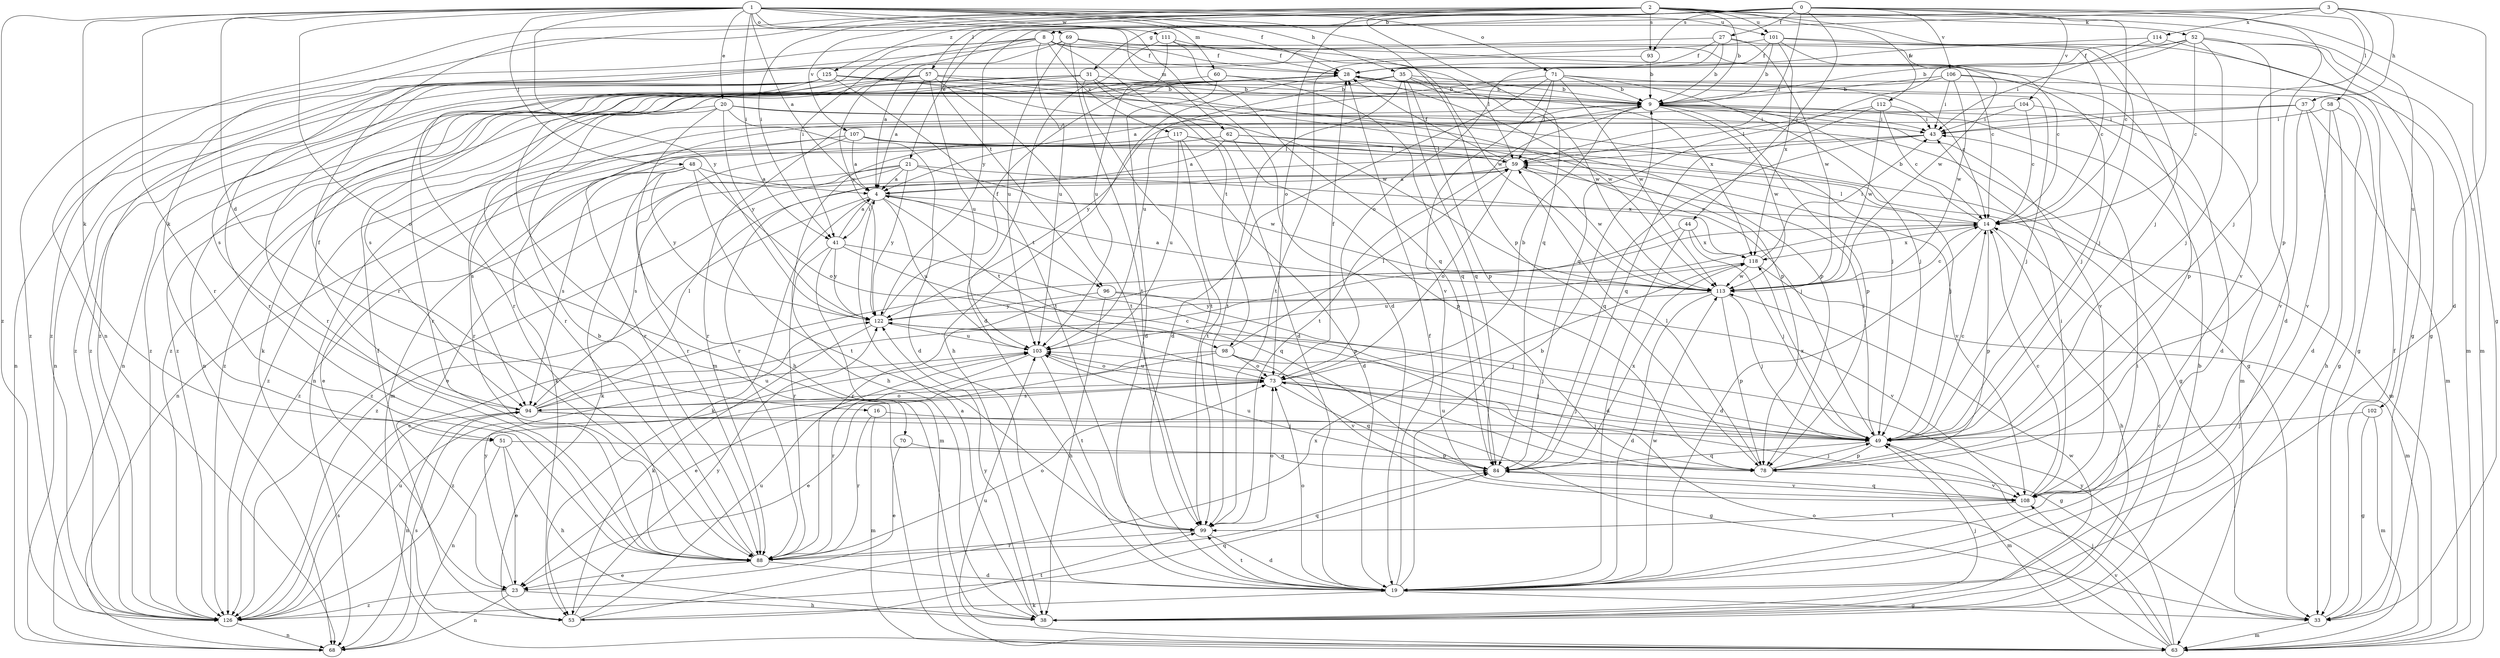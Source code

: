 strict digraph  {
0;
1;
2;
3;
4;
8;
9;
14;
16;
19;
20;
21;
23;
27;
28;
31;
33;
35;
37;
38;
41;
43;
44;
48;
49;
51;
52;
53;
57;
58;
59;
60;
62;
63;
68;
69;
70;
71;
73;
78;
84;
88;
93;
94;
96;
98;
99;
101;
102;
103;
104;
106;
107;
108;
111;
112;
113;
114;
117;
118;
122;
125;
126;
0 -> 8  [label=b];
0 -> 14  [label=c];
0 -> 27  [label=f];
0 -> 31  [label=g];
0 -> 44  [label=j];
0 -> 51  [label=k];
0 -> 57  [label=l];
0 -> 58  [label=l];
0 -> 59  [label=l];
0 -> 78  [label=p];
0 -> 93  [label=s];
0 -> 104  [label=v];
0 -> 106  [label=v];
0 -> 125  [label=z];
1 -> 4  [label=a];
1 -> 16  [label=d];
1 -> 19  [label=d];
1 -> 20  [label=e];
1 -> 28  [label=f];
1 -> 35  [label=h];
1 -> 41  [label=i];
1 -> 48  [label=j];
1 -> 51  [label=k];
1 -> 60  [label=m];
1 -> 62  [label=m];
1 -> 69  [label=o];
1 -> 70  [label=o];
1 -> 71  [label=o];
1 -> 78  [label=p];
1 -> 88  [label=r];
1 -> 101  [label=u];
1 -> 111  [label=w];
1 -> 122  [label=y];
1 -> 126  [label=z];
2 -> 9  [label=b];
2 -> 33  [label=g];
2 -> 41  [label=i];
2 -> 49  [label=j];
2 -> 52  [label=k];
2 -> 68  [label=n];
2 -> 73  [label=o];
2 -> 84  [label=q];
2 -> 88  [label=r];
2 -> 93  [label=s];
2 -> 96  [label=t];
2 -> 101  [label=u];
2 -> 102  [label=u];
2 -> 107  [label=v];
2 -> 112  [label=w];
3 -> 19  [label=d];
3 -> 21  [label=e];
3 -> 37  [label=h];
3 -> 49  [label=j];
3 -> 114  [label=x];
3 -> 122  [label=y];
4 -> 14  [label=c];
4 -> 41  [label=i];
4 -> 53  [label=k];
4 -> 96  [label=t];
4 -> 98  [label=t];
4 -> 103  [label=u];
4 -> 126  [label=z];
8 -> 28  [label=f];
8 -> 41  [label=i];
8 -> 59  [label=l];
8 -> 88  [label=r];
8 -> 98  [label=t];
8 -> 103  [label=u];
8 -> 108  [label=v];
8 -> 117  [label=x];
8 -> 122  [label=y];
8 -> 126  [label=z];
9 -> 43  [label=i];
9 -> 63  [label=m];
9 -> 68  [label=n];
9 -> 78  [label=p];
9 -> 99  [label=t];
9 -> 108  [label=v];
9 -> 113  [label=w];
9 -> 122  [label=y];
14 -> 9  [label=b];
14 -> 19  [label=d];
14 -> 38  [label=h];
14 -> 59  [label=l];
14 -> 78  [label=p];
14 -> 118  [label=x];
16 -> 49  [label=j];
16 -> 63  [label=m];
16 -> 88  [label=r];
19 -> 9  [label=b];
19 -> 28  [label=f];
19 -> 33  [label=g];
19 -> 43  [label=i];
19 -> 53  [label=k];
19 -> 73  [label=o];
19 -> 99  [label=t];
19 -> 113  [label=w];
20 -> 19  [label=d];
20 -> 33  [label=g];
20 -> 38  [label=h];
20 -> 43  [label=i];
20 -> 88  [label=r];
20 -> 122  [label=y];
20 -> 126  [label=z];
21 -> 4  [label=a];
21 -> 23  [label=e];
21 -> 94  [label=s];
21 -> 113  [label=w];
21 -> 118  [label=x];
21 -> 122  [label=y];
21 -> 126  [label=z];
23 -> 38  [label=h];
23 -> 68  [label=n];
23 -> 122  [label=y];
23 -> 126  [label=z];
27 -> 9  [label=b];
27 -> 28  [label=f];
27 -> 49  [label=j];
27 -> 73  [label=o];
27 -> 113  [label=w];
27 -> 126  [label=z];
28 -> 9  [label=b];
28 -> 33  [label=g];
28 -> 38  [label=h];
28 -> 49  [label=j];
28 -> 63  [label=m];
28 -> 68  [label=n];
28 -> 113  [label=w];
31 -> 9  [label=b];
31 -> 19  [label=d];
31 -> 53  [label=k];
31 -> 68  [label=n];
31 -> 78  [label=p];
31 -> 99  [label=t];
31 -> 126  [label=z];
33 -> 28  [label=f];
33 -> 63  [label=m];
35 -> 9  [label=b];
35 -> 78  [label=p];
35 -> 84  [label=q];
35 -> 88  [label=r];
35 -> 99  [label=t];
35 -> 103  [label=u];
35 -> 113  [label=w];
35 -> 118  [label=x];
35 -> 126  [label=z];
37 -> 19  [label=d];
37 -> 43  [label=i];
37 -> 63  [label=m];
37 -> 88  [label=r];
37 -> 108  [label=v];
38 -> 4  [label=a];
38 -> 9  [label=b];
38 -> 14  [label=c];
38 -> 49  [label=j];
38 -> 113  [label=w];
38 -> 122  [label=y];
41 -> 4  [label=a];
41 -> 63  [label=m];
41 -> 78  [label=p];
41 -> 84  [label=q];
41 -> 88  [label=r];
41 -> 122  [label=y];
43 -> 59  [label=l];
43 -> 84  [label=q];
43 -> 88  [label=r];
44 -> 19  [label=d];
44 -> 49  [label=j];
44 -> 88  [label=r];
44 -> 118  [label=x];
48 -> 4  [label=a];
48 -> 23  [label=e];
48 -> 53  [label=k];
48 -> 73  [label=o];
48 -> 94  [label=s];
48 -> 99  [label=t];
48 -> 122  [label=y];
49 -> 14  [label=c];
49 -> 59  [label=l];
49 -> 63  [label=m];
49 -> 78  [label=p];
49 -> 84  [label=q];
49 -> 118  [label=x];
51 -> 23  [label=e];
51 -> 38  [label=h];
51 -> 68  [label=n];
51 -> 84  [label=q];
52 -> 9  [label=b];
52 -> 14  [label=c];
52 -> 19  [label=d];
52 -> 28  [label=f];
52 -> 33  [label=g];
52 -> 49  [label=j];
52 -> 63  [label=m];
52 -> 84  [label=q];
53 -> 28  [label=f];
53 -> 99  [label=t];
53 -> 103  [label=u];
53 -> 118  [label=x];
53 -> 122  [label=y];
57 -> 4  [label=a];
57 -> 9  [label=b];
57 -> 68  [label=n];
57 -> 78  [label=p];
57 -> 88  [label=r];
57 -> 99  [label=t];
57 -> 103  [label=u];
57 -> 126  [label=z];
58 -> 33  [label=g];
58 -> 38  [label=h];
58 -> 43  [label=i];
58 -> 108  [label=v];
59 -> 4  [label=a];
59 -> 28  [label=f];
59 -> 73  [label=o];
59 -> 108  [label=v];
59 -> 113  [label=w];
59 -> 126  [label=z];
60 -> 9  [label=b];
60 -> 19  [label=d];
60 -> 84  [label=q];
60 -> 126  [label=z];
62 -> 4  [label=a];
62 -> 49  [label=j];
62 -> 59  [label=l];
62 -> 63  [label=m];
62 -> 68  [label=n];
62 -> 78  [label=p];
63 -> 49  [label=j];
63 -> 73  [label=o];
63 -> 103  [label=u];
63 -> 108  [label=v];
63 -> 122  [label=y];
68 -> 94  [label=s];
69 -> 4  [label=a];
69 -> 14  [label=c];
69 -> 28  [label=f];
69 -> 88  [label=r];
69 -> 99  [label=t];
69 -> 103  [label=u];
69 -> 113  [label=w];
70 -> 23  [label=e];
70 -> 78  [label=p];
71 -> 4  [label=a];
71 -> 9  [label=b];
71 -> 14  [label=c];
71 -> 19  [label=d];
71 -> 49  [label=j];
71 -> 59  [label=l];
71 -> 108  [label=v];
71 -> 113  [label=w];
73 -> 9  [label=b];
73 -> 23  [label=e];
73 -> 28  [label=f];
73 -> 33  [label=g];
73 -> 49  [label=j];
73 -> 84  [label=q];
73 -> 94  [label=s];
73 -> 103  [label=u];
78 -> 49  [label=j];
78 -> 59  [label=l];
78 -> 103  [label=u];
78 -> 108  [label=v];
84 -> 103  [label=u];
84 -> 108  [label=v];
84 -> 118  [label=x];
88 -> 9  [label=b];
88 -> 19  [label=d];
88 -> 23  [label=e];
88 -> 73  [label=o];
88 -> 84  [label=q];
93 -> 9  [label=b];
93 -> 99  [label=t];
94 -> 14  [label=c];
94 -> 28  [label=f];
94 -> 33  [label=g];
94 -> 49  [label=j];
94 -> 59  [label=l];
94 -> 68  [label=n];
94 -> 73  [label=o];
94 -> 103  [label=u];
96 -> 38  [label=h];
96 -> 49  [label=j];
96 -> 108  [label=v];
96 -> 122  [label=y];
98 -> 23  [label=e];
98 -> 49  [label=j];
98 -> 59  [label=l];
98 -> 73  [label=o];
98 -> 108  [label=v];
98 -> 126  [label=z];
99 -> 19  [label=d];
99 -> 73  [label=o];
99 -> 88  [label=r];
101 -> 9  [label=b];
101 -> 14  [label=c];
101 -> 28  [label=f];
101 -> 63  [label=m];
101 -> 113  [label=w];
101 -> 118  [label=x];
101 -> 126  [label=z];
102 -> 33  [label=g];
102 -> 49  [label=j];
102 -> 63  [label=m];
103 -> 73  [label=o];
103 -> 88  [label=r];
103 -> 99  [label=t];
104 -> 14  [label=c];
104 -> 19  [label=d];
104 -> 43  [label=i];
104 -> 88  [label=r];
106 -> 9  [label=b];
106 -> 43  [label=i];
106 -> 49  [label=j];
106 -> 78  [label=p];
106 -> 94  [label=s];
106 -> 113  [label=w];
107 -> 4  [label=a];
107 -> 49  [label=j];
107 -> 53  [label=k];
107 -> 59  [label=l];
107 -> 63  [label=m];
107 -> 88  [label=r];
107 -> 94  [label=s];
108 -> 14  [label=c];
108 -> 43  [label=i];
108 -> 84  [label=q];
108 -> 99  [label=t];
111 -> 14  [label=c];
111 -> 19  [label=d];
111 -> 28  [label=f];
111 -> 84  [label=q];
111 -> 103  [label=u];
112 -> 14  [label=c];
112 -> 43  [label=i];
112 -> 59  [label=l];
112 -> 84  [label=q];
112 -> 113  [label=w];
113 -> 4  [label=a];
113 -> 14  [label=c];
113 -> 19  [label=d];
113 -> 49  [label=j];
113 -> 78  [label=p];
113 -> 122  [label=y];
114 -> 28  [label=f];
114 -> 33  [label=g];
114 -> 43  [label=i];
117 -> 19  [label=d];
117 -> 33  [label=g];
117 -> 38  [label=h];
117 -> 59  [label=l];
117 -> 99  [label=t];
117 -> 103  [label=u];
117 -> 126  [label=z];
118 -> 43  [label=i];
118 -> 63  [label=m];
118 -> 103  [label=u];
118 -> 113  [label=w];
122 -> 28  [label=f];
122 -> 49  [label=j];
122 -> 53  [label=k];
122 -> 103  [label=u];
125 -> 9  [label=b];
125 -> 49  [label=j];
125 -> 68  [label=n];
125 -> 88  [label=r];
125 -> 94  [label=s];
125 -> 99  [label=t];
125 -> 113  [label=w];
125 -> 126  [label=z];
126 -> 14  [label=c];
126 -> 68  [label=n];
126 -> 84  [label=q];
126 -> 94  [label=s];
126 -> 103  [label=u];
}
